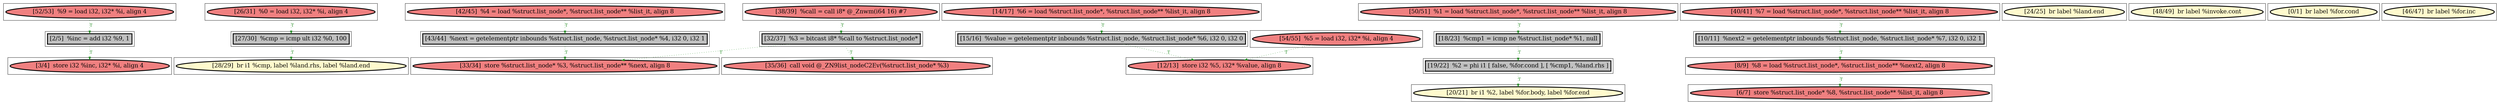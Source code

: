 
digraph G {



node658->node666 [style=dotted,color=forestgreen,label="T",fontcolor=forestgreen ]
node683->node681 [style=dotted,color=forestgreen,label="T",fontcolor=forestgreen ]
node670->node675 [style=dotted,color=forestgreen,label="T",fontcolor=forestgreen ]
node663->node671 [style=dotted,color=forestgreen,label="T",fontcolor=forestgreen ]
node668->node677 [style=dotted,color=forestgreen,label="T",fontcolor=forestgreen ]
node665->node664 [style=dotted,color=forestgreen,label="T",fontcolor=forestgreen ]
node682->node683 [style=dotted,color=forestgreen,label="T",fontcolor=forestgreen ]
node661->node660 [style=dotted,color=forestgreen,label="T",fontcolor=forestgreen ]
node664->node667 [style=dotted,color=forestgreen,label="T",fontcolor=forestgreen ]
node673->node662 [style=dotted,color=forestgreen,label="T",fontcolor=forestgreen ]
node676->node658 [style=dotted,color=forestgreen,label="T",fontcolor=forestgreen ]
node672->node668 [style=dotted,color=forestgreen,label="T",fontcolor=forestgreen ]
node668->node678 [style=dotted,color=forestgreen,label="T",fontcolor=forestgreen ]
node674->node665 [style=dotted,color=forestgreen,label="T",fontcolor=forestgreen ]
node660->node659 [style=dotted,color=forestgreen,label="T",fontcolor=forestgreen ]
node675->node677 [style=dotted,color=forestgreen,label="T",fontcolor=forestgreen ]
node671->node662 [style=dotted,color=forestgreen,label="T",fontcolor=forestgreen ]
node669->node661 [style=dotted,color=forestgreen,label="T",fontcolor=forestgreen ]


subgraph cluster27 {


node684 [penwidth=3.0,fontsize=20,fillcolor=lemonchiffon,label="[24/25]  br label %land.end",shape=ellipse,style=filled ]



}

subgraph cluster26 {


node683 [penwidth=3.0,fontsize=20,fillcolor=grey,label="[27/30]  %cmp = icmp ult i32 %0, 100",shape=rectangle,style=filled ]



}

subgraph cluster25 {


node682 [penwidth=3.0,fontsize=20,fillcolor=lightcoral,label="[26/31]  %0 = load i32, i32* %i, align 4",shape=ellipse,style=filled ]



}

subgraph cluster24 {


node681 [penwidth=3.0,fontsize=20,fillcolor=lemonchiffon,label="[28/29]  br i1 %cmp, label %land.rhs, label %land.end",shape=ellipse,style=filled ]



}

subgraph cluster22 {


node679 [penwidth=3.0,fontsize=20,fillcolor=lemonchiffon,label="[48/49]  br label %invoke.cont",shape=ellipse,style=filled ]



}

subgraph cluster20 {


node677 [penwidth=3.0,fontsize=20,fillcolor=lightcoral,label="[33/34]  store %struct.list_node* %3, %struct.list_node** %next, align 8",shape=ellipse,style=filled ]



}

subgraph cluster18 {


node675 [penwidth=3.0,fontsize=20,fillcolor=grey,label="[43/44]  %next = getelementptr inbounds %struct.list_node, %struct.list_node* %4, i32 0, i32 1",shape=rectangle,style=filled ]



}

subgraph cluster16 {


node673 [penwidth=3.0,fontsize=20,fillcolor=lightcoral,label="[54/55]  %5 = load i32, i32* %i, align 4",shape=ellipse,style=filled ]



}

subgraph cluster17 {


node674 [penwidth=3.0,fontsize=20,fillcolor=lightcoral,label="[50/51]  %1 = load %struct.list_node*, %struct.list_node** %list_it, align 8",shape=ellipse,style=filled ]



}

subgraph cluster4 {


node661 [penwidth=3.0,fontsize=20,fillcolor=grey,label="[10/11]  %next2 = getelementptr inbounds %struct.list_node, %struct.list_node* %7, i32 0, i32 1",shape=rectangle,style=filled ]



}

subgraph cluster3 {


node660 [penwidth=3.0,fontsize=20,fillcolor=lightcoral,label="[8/9]  %8 = load %struct.list_node*, %struct.list_node** %next2, align 8",shape=ellipse,style=filled ]



}

subgraph cluster2 {


node659 [penwidth=3.0,fontsize=20,fillcolor=lightcoral,label="[6/7]  store %struct.list_node* %8, %struct.list_node** %list_it, align 8",shape=ellipse,style=filled ]



}

subgraph cluster1 {


node658 [penwidth=3.0,fontsize=20,fillcolor=grey,label="[2/5]  %inc = add i32 %9, 1",shape=rectangle,style=filled ]



}

subgraph cluster12 {


node669 [penwidth=3.0,fontsize=20,fillcolor=lightcoral,label="[40/41]  %7 = load %struct.list_node*, %struct.list_node** %list_it, align 8",shape=ellipse,style=filled ]



}

subgraph cluster5 {


node662 [penwidth=3.0,fontsize=20,fillcolor=lightcoral,label="[12/13]  store i32 %5, i32* %value, align 8",shape=ellipse,style=filled ]



}

subgraph cluster0 {


node657 [penwidth=3.0,fontsize=20,fillcolor=lemonchiffon,label="[0/1]  br label %for.cond",shape=ellipse,style=filled ]



}

subgraph cluster6 {


node663 [penwidth=3.0,fontsize=20,fillcolor=lightcoral,label="[14/17]  %6 = load %struct.list_node*, %struct.list_node** %list_it, align 8",shape=ellipse,style=filled ]



}

subgraph cluster14 {


node671 [penwidth=3.0,fontsize=20,fillcolor=grey,label="[15/16]  %value = getelementptr inbounds %struct.list_node, %struct.list_node* %6, i32 0, i32 0",shape=rectangle,style=filled ]



}

subgraph cluster7 {


node664 [penwidth=3.0,fontsize=20,fillcolor=grey,label="[19/22]  %2 = phi i1 [ false, %for.cond ], [ %cmp1, %land.rhs ]",shape=rectangle,style=filled ]



}

subgraph cluster23 {


node680 [penwidth=3.0,fontsize=20,fillcolor=lemonchiffon,label="[46/47]  br label %for.inc",shape=ellipse,style=filled ]



}

subgraph cluster8 {


node665 [penwidth=3.0,fontsize=20,fillcolor=grey,label="[18/23]  %cmp1 = icmp ne %struct.list_node* %1, null",shape=rectangle,style=filled ]



}

subgraph cluster21 {


node678 [penwidth=3.0,fontsize=20,fillcolor=lightcoral,label="[35/36]  call void @_ZN9list_nodeC2Ev(%struct.list_node* %3)",shape=ellipse,style=filled ]



}

subgraph cluster9 {


node666 [penwidth=3.0,fontsize=20,fillcolor=lightcoral,label="[3/4]  store i32 %inc, i32* %i, align 4",shape=ellipse,style=filled ]



}

subgraph cluster19 {


node676 [penwidth=3.0,fontsize=20,fillcolor=lightcoral,label="[52/53]  %9 = load i32, i32* %i, align 4",shape=ellipse,style=filled ]



}

subgraph cluster10 {


node667 [penwidth=3.0,fontsize=20,fillcolor=lemonchiffon,label="[20/21]  br i1 %2, label %for.body, label %for.end",shape=ellipse,style=filled ]



}

subgraph cluster11 {


node668 [penwidth=3.0,fontsize=20,fillcolor=grey,label="[32/37]  %3 = bitcast i8* %call to %struct.list_node*",shape=rectangle,style=filled ]



}

subgraph cluster13 {


node670 [penwidth=3.0,fontsize=20,fillcolor=lightcoral,label="[42/45]  %4 = load %struct.list_node*, %struct.list_node** %list_it, align 8",shape=ellipse,style=filled ]



}

subgraph cluster15 {


node672 [penwidth=3.0,fontsize=20,fillcolor=lightcoral,label="[38/39]  %call = call i8* @_Znwm(i64 16) #7",shape=ellipse,style=filled ]



}

}
